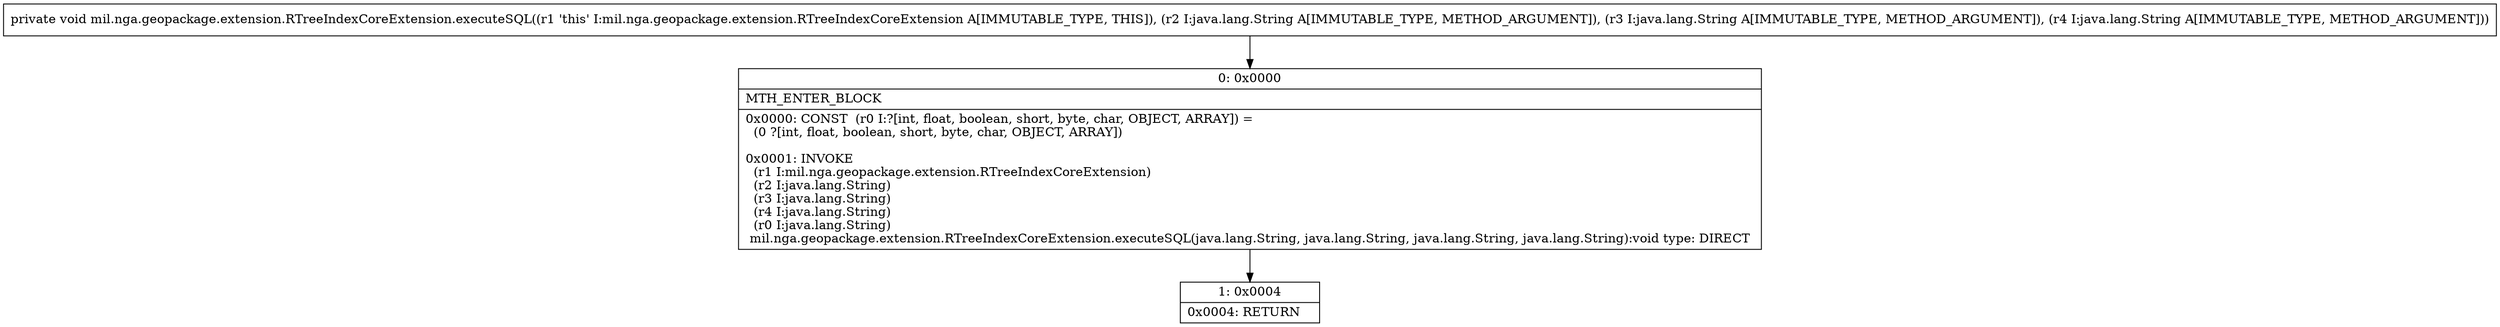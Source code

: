 digraph "CFG formil.nga.geopackage.extension.RTreeIndexCoreExtension.executeSQL(Ljava\/lang\/String;Ljava\/lang\/String;Ljava\/lang\/String;)V" {
Node_0 [shape=record,label="{0\:\ 0x0000|MTH_ENTER_BLOCK\l|0x0000: CONST  (r0 I:?[int, float, boolean, short, byte, char, OBJECT, ARRAY]) = \l  (0 ?[int, float, boolean, short, byte, char, OBJECT, ARRAY])\l \l0x0001: INVOKE  \l  (r1 I:mil.nga.geopackage.extension.RTreeIndexCoreExtension)\l  (r2 I:java.lang.String)\l  (r3 I:java.lang.String)\l  (r4 I:java.lang.String)\l  (r0 I:java.lang.String)\l mil.nga.geopackage.extension.RTreeIndexCoreExtension.executeSQL(java.lang.String, java.lang.String, java.lang.String, java.lang.String):void type: DIRECT \l}"];
Node_1 [shape=record,label="{1\:\ 0x0004|0x0004: RETURN   \l}"];
MethodNode[shape=record,label="{private void mil.nga.geopackage.extension.RTreeIndexCoreExtension.executeSQL((r1 'this' I:mil.nga.geopackage.extension.RTreeIndexCoreExtension A[IMMUTABLE_TYPE, THIS]), (r2 I:java.lang.String A[IMMUTABLE_TYPE, METHOD_ARGUMENT]), (r3 I:java.lang.String A[IMMUTABLE_TYPE, METHOD_ARGUMENT]), (r4 I:java.lang.String A[IMMUTABLE_TYPE, METHOD_ARGUMENT])) }"];
MethodNode -> Node_0;
Node_0 -> Node_1;
}

